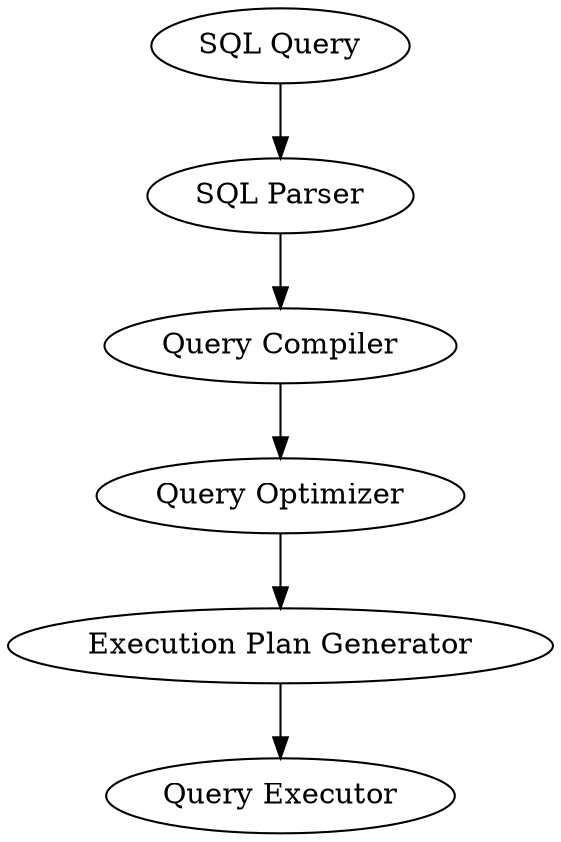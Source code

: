 
digraph G {
    A [label="SQL Query"]
    B [label="SQL Parser"]
    C [label="Query Compiler"]
    D [label="Query Optimizer"]
    E [label="Execution Plan Generator"]
    F [label="Query Executor"]

    A -> B
    B -> C
    C -> D
    D -> E
    E -> F
}
